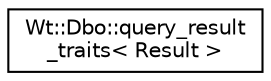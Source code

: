 digraph "Graphical Class Hierarchy"
{
 // LATEX_PDF_SIZE
  edge [fontname="Helvetica",fontsize="10",labelfontname="Helvetica",labelfontsize="10"];
  node [fontname="Helvetica",fontsize="10",shape=record];
  rankdir="LR";
  Node0 [label="Wt::Dbo::query_result\l_traits\< Result \>",height=0.2,width=0.4,color="black", fillcolor="white", style="filled",URL="$structWt_1_1Dbo_1_1query__result__traits.html",tooltip="Traits class for result types."];
}

